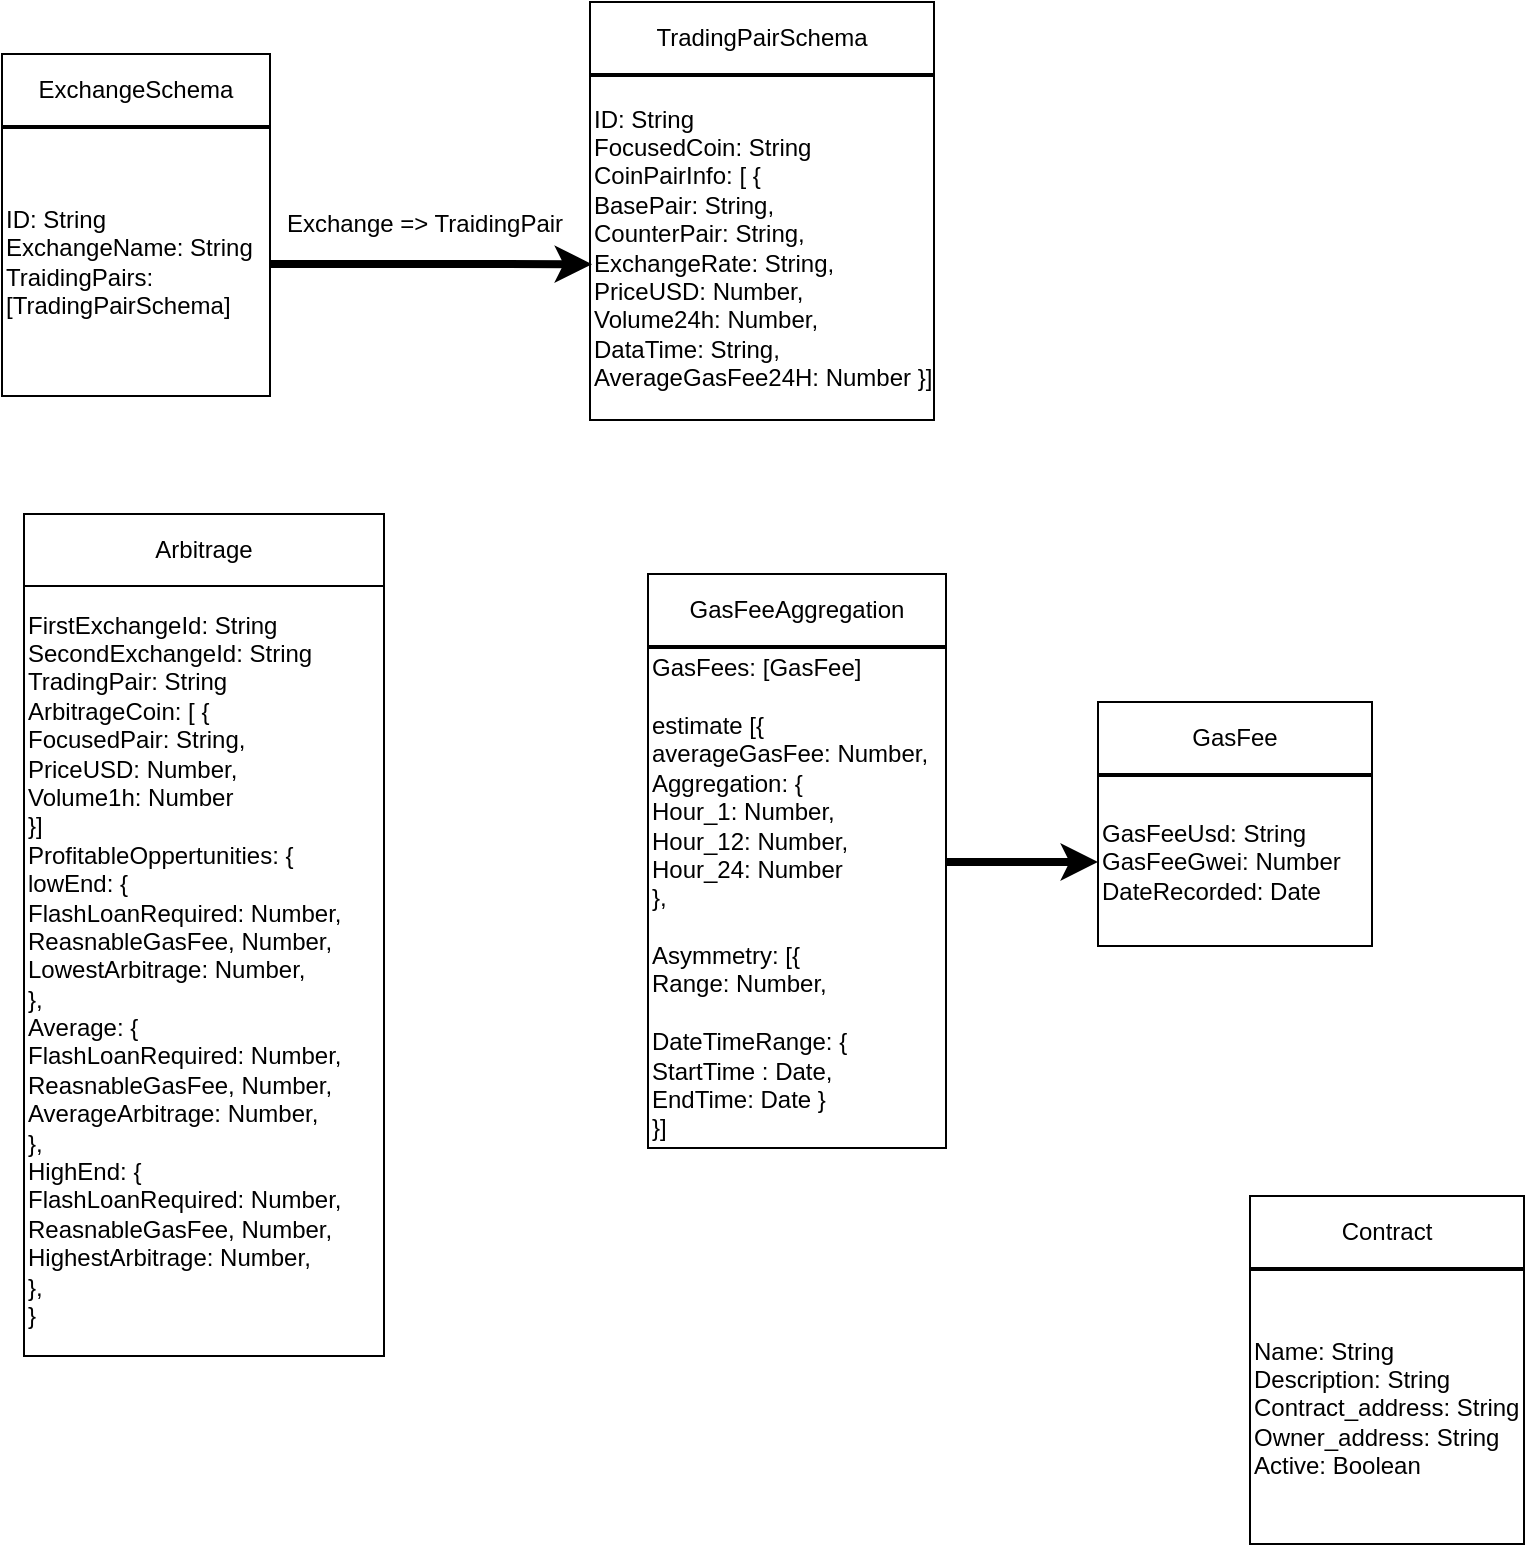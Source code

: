 <mxfile>
    <diagram id="eS0nCfSoyP2RjvZEtmkr" name="Page-1">
        <mxGraphModel dx="1118" dy="1057" grid="0" gridSize="10" guides="1" tooltips="1" connect="1" arrows="1" fold="1" page="1" pageScale="1" pageWidth="2339" pageHeight="3300" background="#ffffff" math="0" shadow="0">
            <root>
                <mxCell id="0"/>
                <mxCell id="1" parent="0"/>
                <mxCell id="2" value="ID: String&lt;br&gt;FocusedCoin: String&lt;br&gt;CoinPairInfo: [ {&lt;br&gt;BasePair: String,&lt;br&gt;CounterPair: String,&lt;br&gt;ExchangeRate: String,&lt;br&gt;PriceUSD: Number,&lt;br&gt;Volume24h: Number,&lt;br&gt;DataTime: String,&lt;br&gt;AverageGasFee24H: Number }]" style="whiteSpace=wrap;html=1;aspect=fixed;align=left;" vertex="1" parent="1">
                    <mxGeometry x="691" y="591" width="172" height="172" as="geometry"/>
                </mxCell>
                <mxCell id="3" value="TradingPairSchema" style="rounded=0;whiteSpace=wrap;html=1;" vertex="1" parent="1">
                    <mxGeometry x="691" y="554" width="172" height="36" as="geometry"/>
                </mxCell>
                <mxCell id="6" style="edgeStyle=orthogonalEdgeStyle;rounded=0;orthogonalLoop=1;jettySize=auto;html=1;entryX=0.006;entryY=0.547;entryDx=0;entryDy=0;entryPerimeter=0;strokeWidth=4;strokeColor=#000000;" edge="1" parent="1" source="4" target="2">
                    <mxGeometry relative="1" as="geometry">
                        <Array as="points">
                            <mxPoint x="562" y="685"/>
                            <mxPoint x="562" y="685"/>
                        </Array>
                    </mxGeometry>
                </mxCell>
                <mxCell id="4" value="ID: String&lt;br&gt;ExchangeName: String&lt;br&gt;TraidingPairs: [TradingPairSchema]" style="whiteSpace=wrap;html=1;aspect=fixed;align=left;" vertex="1" parent="1">
                    <mxGeometry x="397" y="617" width="134" height="134" as="geometry"/>
                </mxCell>
                <mxCell id="5" value="ExchangeSchema" style="rounded=0;whiteSpace=wrap;html=1;" vertex="1" parent="1">
                    <mxGeometry x="397" y="580" width="134" height="36" as="geometry"/>
                </mxCell>
                <mxCell id="7" value="&lt;font color=&quot;#000000&quot;&gt;Exchange =&amp;gt; TraidingPair&lt;/font&gt;" style="text;html=1;align=center;verticalAlign=middle;resizable=0;points=[];autosize=1;" vertex="1" parent="1">
                    <mxGeometry x="534" y="656" width="148" height="18" as="geometry"/>
                </mxCell>
                <mxCell id="22" style="edgeStyle=orthogonalEdgeStyle;rounded=0;orthogonalLoop=1;jettySize=auto;html=1;strokeColor=#000000;strokeWidth=4;" edge="1" parent="1" source="10" target="16">
                    <mxGeometry relative="1" as="geometry">
                        <Array as="points">
                            <mxPoint x="889" y="984"/>
                            <mxPoint x="889" y="984"/>
                        </Array>
                    </mxGeometry>
                </mxCell>
                <mxCell id="10" value="GasFees: [GasFee]&lt;br&gt;&lt;br&gt;estimate [{&lt;br&gt;averageGasFee: Number,&lt;br&gt;Aggregation: {&lt;br&gt;Hour_1: Number,&lt;br&gt;Hour_12: Number,&lt;br&gt;Hour_24: Number&lt;br&gt;},&lt;br&gt;&lt;br&gt;Asymmetry: [{&lt;br&gt;Range: Number,&lt;br&gt;&lt;br&gt;DateTimeRange: {&lt;br&gt;StartTime : Date,&lt;br&gt;EndTime: Date&amp;nbsp;}&lt;br&gt;}]" style="whiteSpace=wrap;html=1;align=left;" vertex="1" parent="1">
                    <mxGeometry x="720" y="877" width="149" height="250" as="geometry"/>
                </mxCell>
                <mxCell id="11" value="GasFeeAggregation" style="rounded=0;whiteSpace=wrap;html=1;" vertex="1" parent="1">
                    <mxGeometry x="720" y="840" width="149" height="36" as="geometry"/>
                </mxCell>
                <mxCell id="12" value="FirstExchangeId: String&lt;br&gt;SecondExchangeId: String&lt;br&gt;TradingPair: String&lt;br&gt;ArbitrageCoin: [ {&lt;br&gt;FocusedPair: String,&lt;br&gt;PriceUSD: Number,&lt;br&gt;Volume1h: Number&lt;br&gt;}]&lt;br&gt;ProfitableOppertunities: {&lt;br&gt;lowEnd: {&lt;br&gt;FlashLoanRequired: Number,&lt;br&gt;ReasnableGasFee, Number,&lt;br&gt;LowestArbitrage: Number,&lt;br&gt;},&lt;br&gt;Average: {&lt;br&gt;FlashLoanRequired: Number,&lt;br&gt;ReasnableGasFee, Number,&lt;br&gt;AverageArbitrage: Number,&lt;br&gt;},&lt;br&gt;HighEnd: {&lt;br&gt;FlashLoanRequired: Number,&lt;br&gt;ReasnableGasFee, Number,&lt;br&gt;HighestArbitrage: Number,&lt;br&gt;},&lt;br&gt;}" style="whiteSpace=wrap;html=1;align=left;" vertex="1" parent="1">
                    <mxGeometry x="408" y="845" width="180" height="386" as="geometry"/>
                </mxCell>
                <mxCell id="13" value="Arbitrage" style="rounded=0;whiteSpace=wrap;html=1;" vertex="1" parent="1">
                    <mxGeometry x="408" y="810" width="180" height="36" as="geometry"/>
                </mxCell>
                <mxCell id="16" value="GasFeeUsd: String&lt;br&gt;GasFeeGwei: Number&lt;br&gt;DateRecorded: Date" style="whiteSpace=wrap;html=1;align=left;" vertex="1" parent="1">
                    <mxGeometry x="945" y="941" width="137" height="85" as="geometry"/>
                </mxCell>
                <mxCell id="17" value="GasFee" style="rounded=0;whiteSpace=wrap;html=1;" vertex="1" parent="1">
                    <mxGeometry x="945" y="904" width="137" height="36" as="geometry"/>
                </mxCell>
                <mxCell id="18" value="Name: String&lt;br&gt;Description: String&lt;br&gt;Contract_address: String&lt;br&gt;Owner_address: String&lt;br&gt;Active: Boolean" style="whiteSpace=wrap;html=1;aspect=fixed;align=left;" vertex="1" parent="1">
                    <mxGeometry x="1021" y="1188" width="137" height="137" as="geometry"/>
                </mxCell>
                <mxCell id="19" value="Contract" style="rounded=0;whiteSpace=wrap;html=1;" vertex="1" parent="1">
                    <mxGeometry x="1021" y="1151" width="137" height="36" as="geometry"/>
                </mxCell>
            </root>
        </mxGraphModel>
    </diagram>
</mxfile>
